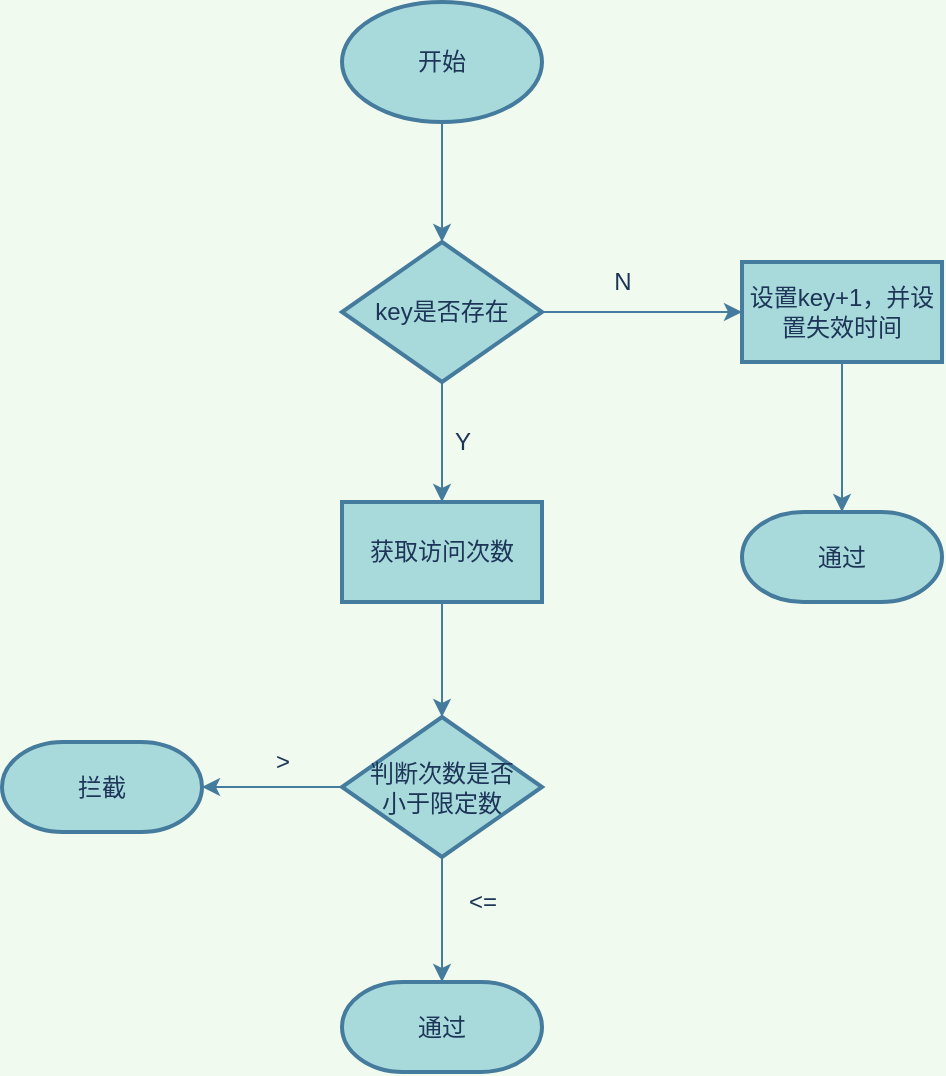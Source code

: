 <mxfile version="14.1.8" type="device"><diagram id="1D8eTRDQLYKjzlgpeSkG" name="第 1 页"><mxGraphModel dx="1106" dy="761" grid="1" gridSize="10" guides="1" tooltips="1" connect="1" arrows="1" fold="1" page="1" pageScale="1" pageWidth="827" pageHeight="1169" background="#F1FAEE" math="0" shadow="0"><root><mxCell id="0"/><mxCell id="1" parent="0"/><mxCell id="_P0h2AZMtW_-J1CVa2Pd-4" style="edgeStyle=orthogonalEdgeStyle;orthogonalLoop=1;jettySize=auto;html=1;entryX=0.5;entryY=0;entryDx=0;entryDy=0;entryPerimeter=0;labelBackgroundColor=#F1FAEE;strokeColor=#457B9D;fontColor=#1D3557;" edge="1" parent="1" source="_P0h2AZMtW_-J1CVa2Pd-1"><mxGeometry relative="1" as="geometry"><mxPoint x="350" y="170" as="targetPoint"/></mxGeometry></mxCell><mxCell id="_P0h2AZMtW_-J1CVa2Pd-1" value="开始" style="strokeWidth=2;html=1;shape=mxgraph.flowchart.start_1;whiteSpace=wrap;fillColor=#A8DADC;strokeColor=#457B9D;fontColor=#1D3557;" vertex="1" parent="1"><mxGeometry x="300" y="50" width="100" height="60" as="geometry"/></mxCell><mxCell id="_P0h2AZMtW_-J1CVa2Pd-11" style="edgeStyle=orthogonalEdgeStyle;orthogonalLoop=1;jettySize=auto;html=1;entryX=0.5;entryY=0;entryDx=0;entryDy=0;labelBackgroundColor=#F1FAEE;strokeColor=#457B9D;fontColor=#1D3557;" edge="1" parent="1" source="_P0h2AZMtW_-J1CVa2Pd-8" target="_P0h2AZMtW_-J1CVa2Pd-13"><mxGeometry relative="1" as="geometry"/></mxCell><mxCell id="_P0h2AZMtW_-J1CVa2Pd-26" style="edgeStyle=orthogonalEdgeStyle;curved=0;rounded=1;sketch=0;orthogonalLoop=1;jettySize=auto;html=1;entryX=0;entryY=0.5;entryDx=0;entryDy=0;strokeColor=#457B9D;fillColor=#A8DADC;fontColor=#1D3557;" edge="1" parent="1" source="_P0h2AZMtW_-J1CVa2Pd-8" target="_P0h2AZMtW_-J1CVa2Pd-25"><mxGeometry relative="1" as="geometry"/></mxCell><mxCell id="_P0h2AZMtW_-J1CVa2Pd-8" value="key是否存在" style="strokeWidth=2;html=1;shape=mxgraph.flowchart.decision;whiteSpace=wrap;fillColor=#A8DADC;strokeColor=#457B9D;fontColor=#1D3557;" vertex="1" parent="1"><mxGeometry x="300" y="170" width="100" height="70" as="geometry"/></mxCell><mxCell id="_P0h2AZMtW_-J1CVa2Pd-20" style="edgeStyle=orthogonalEdgeStyle;orthogonalLoop=1;jettySize=auto;html=1;labelBackgroundColor=#F1FAEE;strokeColor=#457B9D;fontColor=#1D3557;" edge="1" parent="1" source="_P0h2AZMtW_-J1CVa2Pd-9" target="_P0h2AZMtW_-J1CVa2Pd-18"><mxGeometry relative="1" as="geometry"/></mxCell><mxCell id="_P0h2AZMtW_-J1CVa2Pd-23" style="edgeStyle=orthogonalEdgeStyle;orthogonalLoop=1;jettySize=auto;html=1;entryX=1;entryY=0.5;entryDx=0;entryDy=0;entryPerimeter=0;labelBackgroundColor=#F1FAEE;strokeColor=#457B9D;fontColor=#1D3557;" edge="1" parent="1" source="_P0h2AZMtW_-J1CVa2Pd-9" target="_P0h2AZMtW_-J1CVa2Pd-22"><mxGeometry relative="1" as="geometry"/></mxCell><mxCell id="_P0h2AZMtW_-J1CVa2Pd-9" value="判断次数是否&lt;br&gt;小于限定数" style="strokeWidth=2;html=1;shape=mxgraph.flowchart.decision;whiteSpace=wrap;fillColor=#A8DADC;strokeColor=#457B9D;fontColor=#1D3557;" vertex="1" parent="1"><mxGeometry x="300" y="407.5" width="100" height="70" as="geometry"/></mxCell><mxCell id="_P0h2AZMtW_-J1CVa2Pd-12" value="Y" style="text;html=1;align=center;verticalAlign=middle;resizable=0;points=[];autosize=1;fontColor=#1D3557;" vertex="1" parent="1"><mxGeometry x="350" y="260" width="20" height="20" as="geometry"/></mxCell><mxCell id="_P0h2AZMtW_-J1CVa2Pd-14" style="edgeStyle=orthogonalEdgeStyle;orthogonalLoop=1;jettySize=auto;html=1;entryX=0.5;entryY=0;entryDx=0;entryDy=0;entryPerimeter=0;labelBackgroundColor=#F1FAEE;strokeColor=#457B9D;fontColor=#1D3557;" edge="1" parent="1" source="_P0h2AZMtW_-J1CVa2Pd-13" target="_P0h2AZMtW_-J1CVa2Pd-9"><mxGeometry relative="1" as="geometry"/></mxCell><mxCell id="_P0h2AZMtW_-J1CVa2Pd-13" value="获取访问次数" style="whiteSpace=wrap;html=1;absoluteArcSize=1;arcSize=14;strokeWidth=2;fillColor=#A8DADC;strokeColor=#457B9D;fontColor=#1D3557;" vertex="1" parent="1"><mxGeometry x="300" y="300" width="100" height="50" as="geometry"/></mxCell><mxCell id="_P0h2AZMtW_-J1CVa2Pd-18" value="通过" style="strokeWidth=2;html=1;shape=mxgraph.flowchart.terminator;whiteSpace=wrap;fillColor=#A8DADC;strokeColor=#457B9D;fontColor=#1D3557;" vertex="1" parent="1"><mxGeometry x="300" y="540" width="100" height="45" as="geometry"/></mxCell><mxCell id="_P0h2AZMtW_-J1CVa2Pd-21" value="&amp;lt;=" style="text;html=1;align=center;verticalAlign=middle;resizable=0;points=[];autosize=1;fontColor=#1D3557;" vertex="1" parent="1"><mxGeometry x="355" y="490" width="30" height="20" as="geometry"/></mxCell><mxCell id="_P0h2AZMtW_-J1CVa2Pd-22" value="拦截" style="strokeWidth=2;html=1;shape=mxgraph.flowchart.terminator;whiteSpace=wrap;fillColor=#A8DADC;strokeColor=#457B9D;fontColor=#1D3557;" vertex="1" parent="1"><mxGeometry x="130" y="420" width="100" height="45" as="geometry"/></mxCell><mxCell id="_P0h2AZMtW_-J1CVa2Pd-24" value="&amp;gt;" style="text;html=1;align=center;verticalAlign=middle;resizable=0;points=[];autosize=1;fontColor=#1D3557;" vertex="1" parent="1"><mxGeometry x="260" y="420" width="20" height="20" as="geometry"/></mxCell><mxCell id="_P0h2AZMtW_-J1CVa2Pd-29" style="edgeStyle=orthogonalEdgeStyle;curved=0;rounded=1;sketch=0;orthogonalLoop=1;jettySize=auto;html=1;entryX=0.5;entryY=0;entryDx=0;entryDy=0;entryPerimeter=0;strokeColor=#457B9D;fillColor=#A8DADC;fontColor=#1D3557;" edge="1" parent="1" source="_P0h2AZMtW_-J1CVa2Pd-25" target="_P0h2AZMtW_-J1CVa2Pd-28"><mxGeometry relative="1" as="geometry"/></mxCell><mxCell id="_P0h2AZMtW_-J1CVa2Pd-25" value="设置key+1，并设置失效时间" style="whiteSpace=wrap;html=1;absoluteArcSize=1;arcSize=14;strokeWidth=2;fillColor=#A8DADC;strokeColor=#457B9D;fontColor=#1D3557;" vertex="1" parent="1"><mxGeometry x="500" y="180" width="100" height="50" as="geometry"/></mxCell><mxCell id="_P0h2AZMtW_-J1CVa2Pd-27" value="N" style="text;html=1;align=center;verticalAlign=middle;resizable=0;points=[];autosize=1;fontColor=#1D3557;" vertex="1" parent="1"><mxGeometry x="430" y="180" width="20" height="20" as="geometry"/></mxCell><mxCell id="_P0h2AZMtW_-J1CVa2Pd-28" value="通过" style="strokeWidth=2;html=1;shape=mxgraph.flowchart.terminator;whiteSpace=wrap;fillColor=#A8DADC;strokeColor=#457B9D;fontColor=#1D3557;" vertex="1" parent="1"><mxGeometry x="500" y="305" width="100" height="45" as="geometry"/></mxCell></root></mxGraphModel></diagram></mxfile>